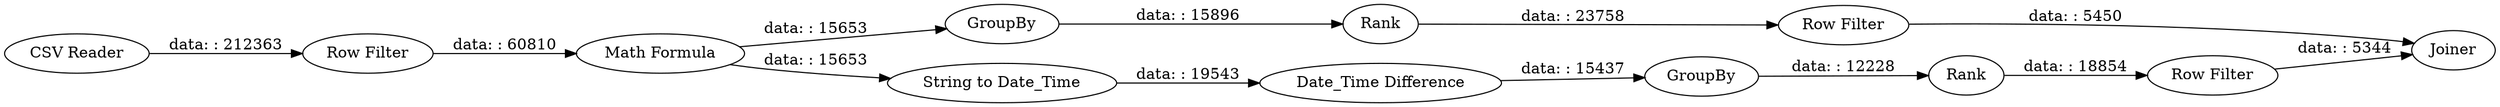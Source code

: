 digraph {
	"-2748180077320838840_5" [label=Rank]
	"-2748180077320838840_12" [label=Joiner]
	"-2748180077320838840_2" [label="Row Filter"]
	"-2748180077320838840_6" [label="Row Filter"]
	"-2748180077320838840_10" [label=Rank]
	"-2748180077320838840_11" [label="Row Filter"]
	"-2748180077320838840_4" [label=GroupBy]
	"-2748180077320838840_3" [label="Math Formula"]
	"-2748180077320838840_7" [label="String to Date_Time"]
	"-2748180077320838840_8" [label="Date_Time Difference"]
	"-2748180077320838840_9" [label=GroupBy]
	"-2748180077320838840_1" [label="CSV Reader"]
	"-2748180077320838840_11" -> "-2748180077320838840_12" [label="data: : 5344"]
	"-2748180077320838840_3" -> "-2748180077320838840_7" [label="data: : 15653"]
	"-2748180077320838840_6" -> "-2748180077320838840_12" [label="data: : 5450"]
	"-2748180077320838840_1" -> "-2748180077320838840_2" [label="data: : 212363"]
	"-2748180077320838840_8" -> "-2748180077320838840_9" [label="data: : 15437"]
	"-2748180077320838840_9" -> "-2748180077320838840_10" [label="data: : 12228"]
	"-2748180077320838840_7" -> "-2748180077320838840_8" [label="data: : 19543"]
	"-2748180077320838840_3" -> "-2748180077320838840_4" [label="data: : 15653"]
	"-2748180077320838840_5" -> "-2748180077320838840_6" [label="data: : 23758"]
	"-2748180077320838840_4" -> "-2748180077320838840_5" [label="data: : 15896"]
	"-2748180077320838840_10" -> "-2748180077320838840_11" [label="data: : 18854"]
	"-2748180077320838840_2" -> "-2748180077320838840_3" [label="data: : 60810"]
	rankdir=LR
}
